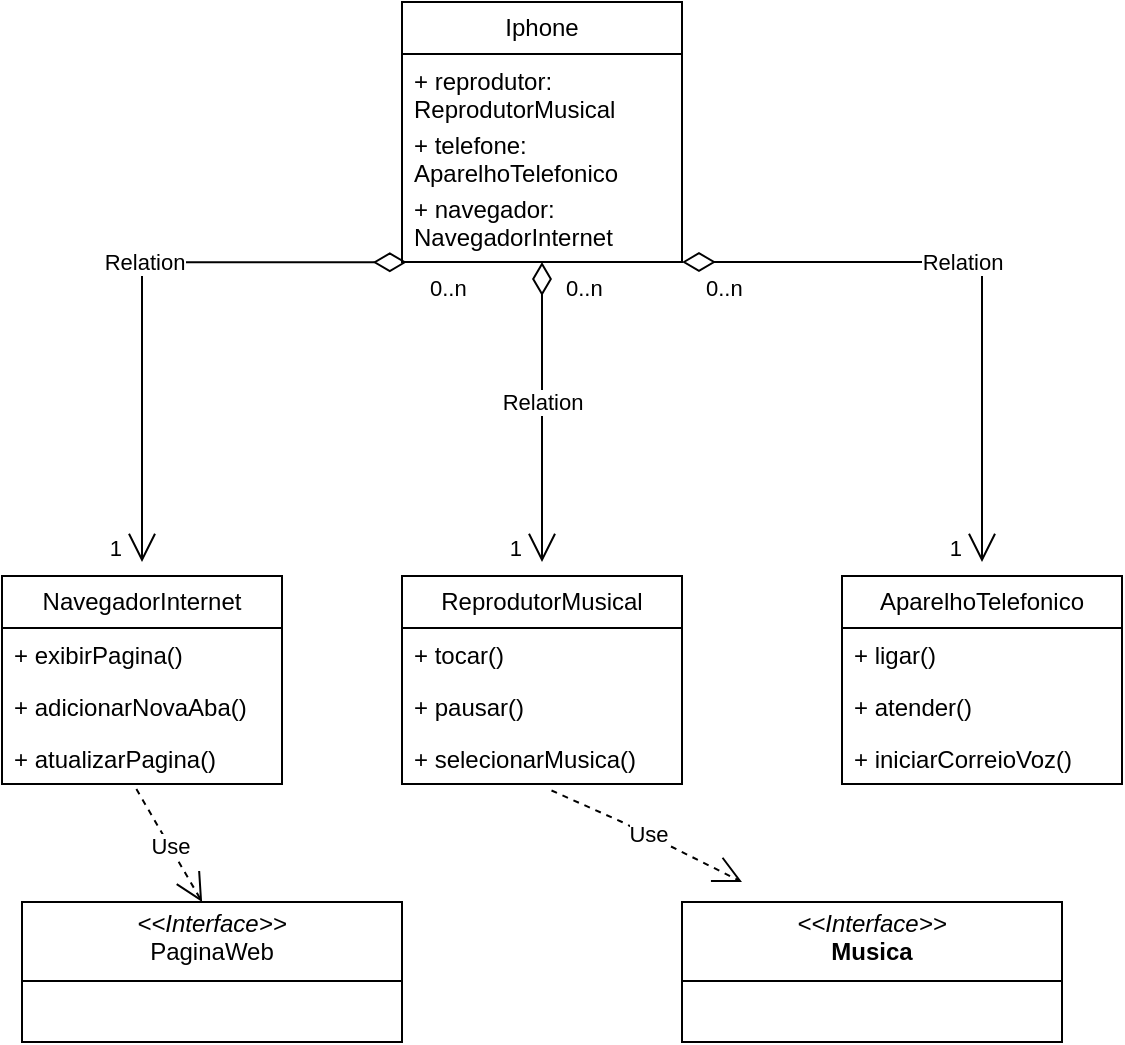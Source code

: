 <mxfile version="24.4.4" type="github">
  <diagram id="C5RBs43oDa-KdzZeNtuy" name="Page-1">
    <mxGraphModel dx="795" dy="487" grid="1" gridSize="10" guides="1" tooltips="1" connect="1" arrows="1" fold="1" page="1" pageScale="1" pageWidth="827" pageHeight="1169" math="0" shadow="0">
      <root>
        <mxCell id="WIyWlLk6GJQsqaUBKTNV-0" />
        <mxCell id="WIyWlLk6GJQsqaUBKTNV-1" parent="WIyWlLk6GJQsqaUBKTNV-0" />
        <mxCell id="yTMQaUb6_z0IXbvzjPAE-9" value="" style="line;strokeWidth=1;fillColor=none;align=left;verticalAlign=middle;spacingTop=-1;spacingLeft=3;spacingRight=3;rotatable=0;labelPosition=right;points=[];portConstraint=eastwest;strokeColor=inherit;" vertex="1" parent="WIyWlLk6GJQsqaUBKTNV-1">
          <mxGeometry x="300" y="348" height="62" as="geometry" />
        </mxCell>
        <mxCell id="yTMQaUb6_z0IXbvzjPAE-18" value="Relation" style="endArrow=open;html=1;endSize=12;startArrow=diamondThin;startSize=14;startFill=0;edgeStyle=orthogonalEdgeStyle;rounded=0;exitX=0.5;exitY=1;exitDx=0;exitDy=0;" edge="1" parent="WIyWlLk6GJQsqaUBKTNV-1">
          <mxGeometry x="-0.067" relative="1" as="geometry">
            <mxPoint x="300" y="170" as="sourcePoint" />
            <mxPoint x="300" y="320" as="targetPoint" />
            <Array as="points">
              <mxPoint x="300" y="310" />
            </Array>
            <mxPoint as="offset" />
          </mxGeometry>
        </mxCell>
        <mxCell id="yTMQaUb6_z0IXbvzjPAE-19" value="0..n" style="edgeLabel;resizable=0;html=1;align=left;verticalAlign=top;" connectable="0" vertex="1" parent="yTMQaUb6_z0IXbvzjPAE-18">
          <mxGeometry x="-1" relative="1" as="geometry">
            <mxPoint x="10" as="offset" />
          </mxGeometry>
        </mxCell>
        <mxCell id="yTMQaUb6_z0IXbvzjPAE-20" value="1" style="edgeLabel;resizable=0;html=1;align=right;verticalAlign=top;" connectable="0" vertex="1" parent="yTMQaUb6_z0IXbvzjPAE-18">
          <mxGeometry x="1" relative="1" as="geometry">
            <mxPoint x="-10" y="-20" as="offset" />
          </mxGeometry>
        </mxCell>
        <mxCell id="yTMQaUb6_z0IXbvzjPAE-21" value="Iphone" style="swimlane;fontStyle=0;childLayout=stackLayout;horizontal=1;startSize=26;fillColor=none;horizontalStack=0;resizeParent=1;resizeParentMax=0;resizeLast=0;collapsible=1;marginBottom=0;whiteSpace=wrap;html=1;" vertex="1" parent="WIyWlLk6GJQsqaUBKTNV-1">
          <mxGeometry x="230" y="40" width="140" height="130" as="geometry" />
        </mxCell>
        <mxCell id="yTMQaUb6_z0IXbvzjPAE-22" value="+ reprodutor: ReprodutorMusical&lt;div&gt;&lt;br&gt;&lt;/div&gt;" style="text;strokeColor=none;fillColor=none;align=left;verticalAlign=top;spacingLeft=4;spacingRight=4;overflow=hidden;rotatable=0;points=[[0,0.5],[1,0.5]];portConstraint=eastwest;whiteSpace=wrap;html=1;" vertex="1" parent="yTMQaUb6_z0IXbvzjPAE-21">
          <mxGeometry y="26" width="140" height="32" as="geometry" />
        </mxCell>
        <mxCell id="yTMQaUb6_z0IXbvzjPAE-23" value="+ telefone: AparelhoTelefonico" style="text;strokeColor=none;fillColor=none;align=left;verticalAlign=top;spacingLeft=4;spacingRight=4;overflow=hidden;rotatable=0;points=[[0,0.5],[1,0.5]];portConstraint=eastwest;whiteSpace=wrap;html=1;" vertex="1" parent="yTMQaUb6_z0IXbvzjPAE-21">
          <mxGeometry y="58" width="140" height="32" as="geometry" />
        </mxCell>
        <mxCell id="yTMQaUb6_z0IXbvzjPAE-24" value="+ navegador: NavegadorInternet" style="text;strokeColor=none;fillColor=none;align=left;verticalAlign=top;spacingLeft=4;spacingRight=4;overflow=hidden;rotatable=0;points=[[0,0.5],[1,0.5]];portConstraint=eastwest;whiteSpace=wrap;html=1;" vertex="1" parent="yTMQaUb6_z0IXbvzjPAE-21">
          <mxGeometry y="90" width="140" height="40" as="geometry" />
        </mxCell>
        <mxCell id="yTMQaUb6_z0IXbvzjPAE-25" value="ReprodutorMusical" style="swimlane;fontStyle=0;childLayout=stackLayout;horizontal=1;startSize=26;fillColor=none;horizontalStack=0;resizeParent=1;resizeParentMax=0;resizeLast=0;collapsible=1;marginBottom=0;whiteSpace=wrap;html=1;" vertex="1" parent="WIyWlLk6GJQsqaUBKTNV-1">
          <mxGeometry x="230" y="327" width="140" height="104" as="geometry" />
        </mxCell>
        <mxCell id="yTMQaUb6_z0IXbvzjPAE-26" value="+ tocar()" style="text;strokeColor=none;fillColor=none;align=left;verticalAlign=top;spacingLeft=4;spacingRight=4;overflow=hidden;rotatable=0;points=[[0,0.5],[1,0.5]];portConstraint=eastwest;whiteSpace=wrap;html=1;" vertex="1" parent="yTMQaUb6_z0IXbvzjPAE-25">
          <mxGeometry y="26" width="140" height="26" as="geometry" />
        </mxCell>
        <mxCell id="yTMQaUb6_z0IXbvzjPAE-27" value="+ pausar()" style="text;strokeColor=none;fillColor=none;align=left;verticalAlign=top;spacingLeft=4;spacingRight=4;overflow=hidden;rotatable=0;points=[[0,0.5],[1,0.5]];portConstraint=eastwest;whiteSpace=wrap;html=1;" vertex="1" parent="yTMQaUb6_z0IXbvzjPAE-25">
          <mxGeometry y="52" width="140" height="26" as="geometry" />
        </mxCell>
        <mxCell id="yTMQaUb6_z0IXbvzjPAE-28" value="+ selecionarMusica()" style="text;strokeColor=none;fillColor=none;align=left;verticalAlign=top;spacingLeft=4;spacingRight=4;overflow=hidden;rotatable=0;points=[[0,0.5],[1,0.5]];portConstraint=eastwest;whiteSpace=wrap;html=1;" vertex="1" parent="yTMQaUb6_z0IXbvzjPAE-25">
          <mxGeometry y="78" width="140" height="26" as="geometry" />
        </mxCell>
        <mxCell id="yTMQaUb6_z0IXbvzjPAE-29" value="Relation" style="endArrow=open;html=1;endSize=12;startArrow=diamondThin;startSize=14;startFill=0;edgeStyle=orthogonalEdgeStyle;rounded=0;exitX=0.5;exitY=1;exitDx=0;exitDy=0;" edge="1" parent="WIyWlLk6GJQsqaUBKTNV-1">
          <mxGeometry x="-0.067" relative="1" as="geometry">
            <mxPoint x="370" y="170" as="sourcePoint" />
            <mxPoint x="520" y="320" as="targetPoint" />
            <Array as="points">
              <mxPoint x="520" y="170" />
            </Array>
            <mxPoint as="offset" />
          </mxGeometry>
        </mxCell>
        <mxCell id="yTMQaUb6_z0IXbvzjPAE-30" value="0..n" style="edgeLabel;resizable=0;html=1;align=left;verticalAlign=top;" connectable="0" vertex="1" parent="yTMQaUb6_z0IXbvzjPAE-29">
          <mxGeometry x="-1" relative="1" as="geometry">
            <mxPoint x="10" as="offset" />
          </mxGeometry>
        </mxCell>
        <mxCell id="yTMQaUb6_z0IXbvzjPAE-31" value="1" style="edgeLabel;resizable=0;html=1;align=right;verticalAlign=top;" connectable="0" vertex="1" parent="yTMQaUb6_z0IXbvzjPAE-29">
          <mxGeometry x="1" relative="1" as="geometry">
            <mxPoint x="-10" y="-20" as="offset" />
          </mxGeometry>
        </mxCell>
        <mxCell id="yTMQaUb6_z0IXbvzjPAE-32" value="AparelhoTelefonico" style="swimlane;fontStyle=0;childLayout=stackLayout;horizontal=1;startSize=26;fillColor=none;horizontalStack=0;resizeParent=1;resizeParentMax=0;resizeLast=0;collapsible=1;marginBottom=0;whiteSpace=wrap;html=1;" vertex="1" parent="WIyWlLk6GJQsqaUBKTNV-1">
          <mxGeometry x="450" y="327" width="140" height="104" as="geometry" />
        </mxCell>
        <mxCell id="yTMQaUb6_z0IXbvzjPAE-33" value="+ ligar()" style="text;strokeColor=none;fillColor=none;align=left;verticalAlign=top;spacingLeft=4;spacingRight=4;overflow=hidden;rotatable=0;points=[[0,0.5],[1,0.5]];portConstraint=eastwest;whiteSpace=wrap;html=1;" vertex="1" parent="yTMQaUb6_z0IXbvzjPAE-32">
          <mxGeometry y="26" width="140" height="26" as="geometry" />
        </mxCell>
        <mxCell id="yTMQaUb6_z0IXbvzjPAE-34" value="+ atender()" style="text;strokeColor=none;fillColor=none;align=left;verticalAlign=top;spacingLeft=4;spacingRight=4;overflow=hidden;rotatable=0;points=[[0,0.5],[1,0.5]];portConstraint=eastwest;whiteSpace=wrap;html=1;" vertex="1" parent="yTMQaUb6_z0IXbvzjPAE-32">
          <mxGeometry y="52" width="140" height="26" as="geometry" />
        </mxCell>
        <mxCell id="yTMQaUb6_z0IXbvzjPAE-35" value="+ iniciarCorreioVoz()" style="text;strokeColor=none;fillColor=none;align=left;verticalAlign=top;spacingLeft=4;spacingRight=4;overflow=hidden;rotatable=0;points=[[0,0.5],[1,0.5]];portConstraint=eastwest;whiteSpace=wrap;html=1;" vertex="1" parent="yTMQaUb6_z0IXbvzjPAE-32">
          <mxGeometry y="78" width="140" height="26" as="geometry" />
        </mxCell>
        <mxCell id="yTMQaUb6_z0IXbvzjPAE-39" value="Relation" style="endArrow=open;html=1;endSize=12;startArrow=diamondThin;startSize=14;startFill=0;edgeStyle=orthogonalEdgeStyle;rounded=0;exitX=0.017;exitY=1.003;exitDx=0;exitDy=0;exitPerimeter=0;" edge="1" parent="WIyWlLk6GJQsqaUBKTNV-1" source="yTMQaUb6_z0IXbvzjPAE-24">
          <mxGeometry x="-0.067" relative="1" as="geometry">
            <mxPoint x="220" y="180" as="sourcePoint" />
            <mxPoint x="100" y="320" as="targetPoint" />
            <Array as="points">
              <mxPoint x="100" y="170" />
              <mxPoint x="100" y="320" />
            </Array>
            <mxPoint as="offset" />
          </mxGeometry>
        </mxCell>
        <mxCell id="yTMQaUb6_z0IXbvzjPAE-40" value="0..n" style="edgeLabel;resizable=0;html=1;align=left;verticalAlign=top;" connectable="0" vertex="1" parent="yTMQaUb6_z0IXbvzjPAE-39">
          <mxGeometry x="-1" relative="1" as="geometry">
            <mxPoint x="10" as="offset" />
          </mxGeometry>
        </mxCell>
        <mxCell id="yTMQaUb6_z0IXbvzjPAE-41" value="1" style="edgeLabel;resizable=0;html=1;align=right;verticalAlign=top;" connectable="0" vertex="1" parent="yTMQaUb6_z0IXbvzjPAE-39">
          <mxGeometry x="1" relative="1" as="geometry">
            <mxPoint x="-10" y="-20" as="offset" />
          </mxGeometry>
        </mxCell>
        <mxCell id="yTMQaUb6_z0IXbvzjPAE-45" value="NavegadorInternet" style="swimlane;fontStyle=0;childLayout=stackLayout;horizontal=1;startSize=26;fillColor=none;horizontalStack=0;resizeParent=1;resizeParentMax=0;resizeLast=0;collapsible=1;marginBottom=0;whiteSpace=wrap;html=1;" vertex="1" parent="WIyWlLk6GJQsqaUBKTNV-1">
          <mxGeometry x="30" y="327" width="140" height="104" as="geometry" />
        </mxCell>
        <mxCell id="yTMQaUb6_z0IXbvzjPAE-46" value="+ exibirPagina()" style="text;strokeColor=none;fillColor=none;align=left;verticalAlign=top;spacingLeft=4;spacingRight=4;overflow=hidden;rotatable=0;points=[[0,0.5],[1,0.5]];portConstraint=eastwest;whiteSpace=wrap;html=1;" vertex="1" parent="yTMQaUb6_z0IXbvzjPAE-45">
          <mxGeometry y="26" width="140" height="26" as="geometry" />
        </mxCell>
        <mxCell id="yTMQaUb6_z0IXbvzjPAE-47" value="+ adicionarNovaAba()" style="text;strokeColor=none;fillColor=none;align=left;verticalAlign=top;spacingLeft=4;spacingRight=4;overflow=hidden;rotatable=0;points=[[0,0.5],[1,0.5]];portConstraint=eastwest;whiteSpace=wrap;html=1;" vertex="1" parent="yTMQaUb6_z0IXbvzjPAE-45">
          <mxGeometry y="52" width="140" height="26" as="geometry" />
        </mxCell>
        <mxCell id="yTMQaUb6_z0IXbvzjPAE-48" value="+ atualizarPagina()" style="text;strokeColor=none;fillColor=none;align=left;verticalAlign=top;spacingLeft=4;spacingRight=4;overflow=hidden;rotatable=0;points=[[0,0.5],[1,0.5]];portConstraint=eastwest;whiteSpace=wrap;html=1;" vertex="1" parent="yTMQaUb6_z0IXbvzjPAE-45">
          <mxGeometry y="78" width="140" height="26" as="geometry" />
        </mxCell>
        <mxCell id="yTMQaUb6_z0IXbvzjPAE-49" value="&lt;p style=&quot;margin:0px;margin-top:4px;text-align:center;&quot;&gt;&lt;i&gt;&amp;lt;&amp;lt;Interface&amp;gt;&amp;gt;&lt;/i&gt;&lt;br&gt;&lt;b&gt;Musica&lt;/b&gt;&lt;/p&gt;&lt;hr size=&quot;1&quot; style=&quot;border-style:solid;&quot;&gt;&lt;p style=&quot;margin:0px;margin-left:4px;&quot;&gt;&lt;br&gt;&lt;/p&gt;" style="verticalAlign=top;align=left;overflow=fill;html=1;whiteSpace=wrap;" vertex="1" parent="WIyWlLk6GJQsqaUBKTNV-1">
          <mxGeometry x="370" y="490" width="190" height="70" as="geometry" />
        </mxCell>
        <mxCell id="yTMQaUb6_z0IXbvzjPAE-50" value="&lt;p style=&quot;margin:0px;margin-top:4px;text-align:center;&quot;&gt;&lt;i&gt;&amp;lt;&amp;lt;Interface&amp;gt;&amp;gt;&lt;/i&gt;&lt;br&gt;PaginaWeb&lt;/p&gt;&lt;hr size=&quot;1&quot; style=&quot;border-style:solid;&quot;&gt;&lt;p style=&quot;margin:0px;margin-left:4px;&quot;&gt;&lt;br&gt;&lt;/p&gt;" style="verticalAlign=top;align=left;overflow=fill;html=1;whiteSpace=wrap;" vertex="1" parent="WIyWlLk6GJQsqaUBKTNV-1">
          <mxGeometry x="40" y="490" width="190" height="70" as="geometry" />
        </mxCell>
        <mxCell id="yTMQaUb6_z0IXbvzjPAE-51" value="Use" style="endArrow=open;endSize=12;dashed=1;html=1;rounded=0;exitX=0.48;exitY=1.098;exitDx=0;exitDy=0;exitPerimeter=0;entryX=0.474;entryY=0;entryDx=0;entryDy=0;entryPerimeter=0;" edge="1" parent="WIyWlLk6GJQsqaUBKTNV-1" source="yTMQaUb6_z0IXbvzjPAE-48" target="yTMQaUb6_z0IXbvzjPAE-50">
          <mxGeometry width="160" relative="1" as="geometry">
            <mxPoint x="180" y="500" as="sourcePoint" />
            <mxPoint x="340" y="500" as="targetPoint" />
          </mxGeometry>
        </mxCell>
        <mxCell id="yTMQaUb6_z0IXbvzjPAE-52" value="Use" style="endArrow=open;endSize=12;dashed=1;html=1;rounded=0;exitX=0.534;exitY=1.125;exitDx=0;exitDy=0;exitPerimeter=0;" edge="1" parent="WIyWlLk6GJQsqaUBKTNV-1" source="yTMQaUb6_z0IXbvzjPAE-28">
          <mxGeometry width="160" relative="1" as="geometry">
            <mxPoint x="107" y="444" as="sourcePoint" />
            <mxPoint x="400" y="480" as="targetPoint" />
            <Array as="points">
              <mxPoint x="340" y="450" />
            </Array>
          </mxGeometry>
        </mxCell>
      </root>
    </mxGraphModel>
  </diagram>
</mxfile>
